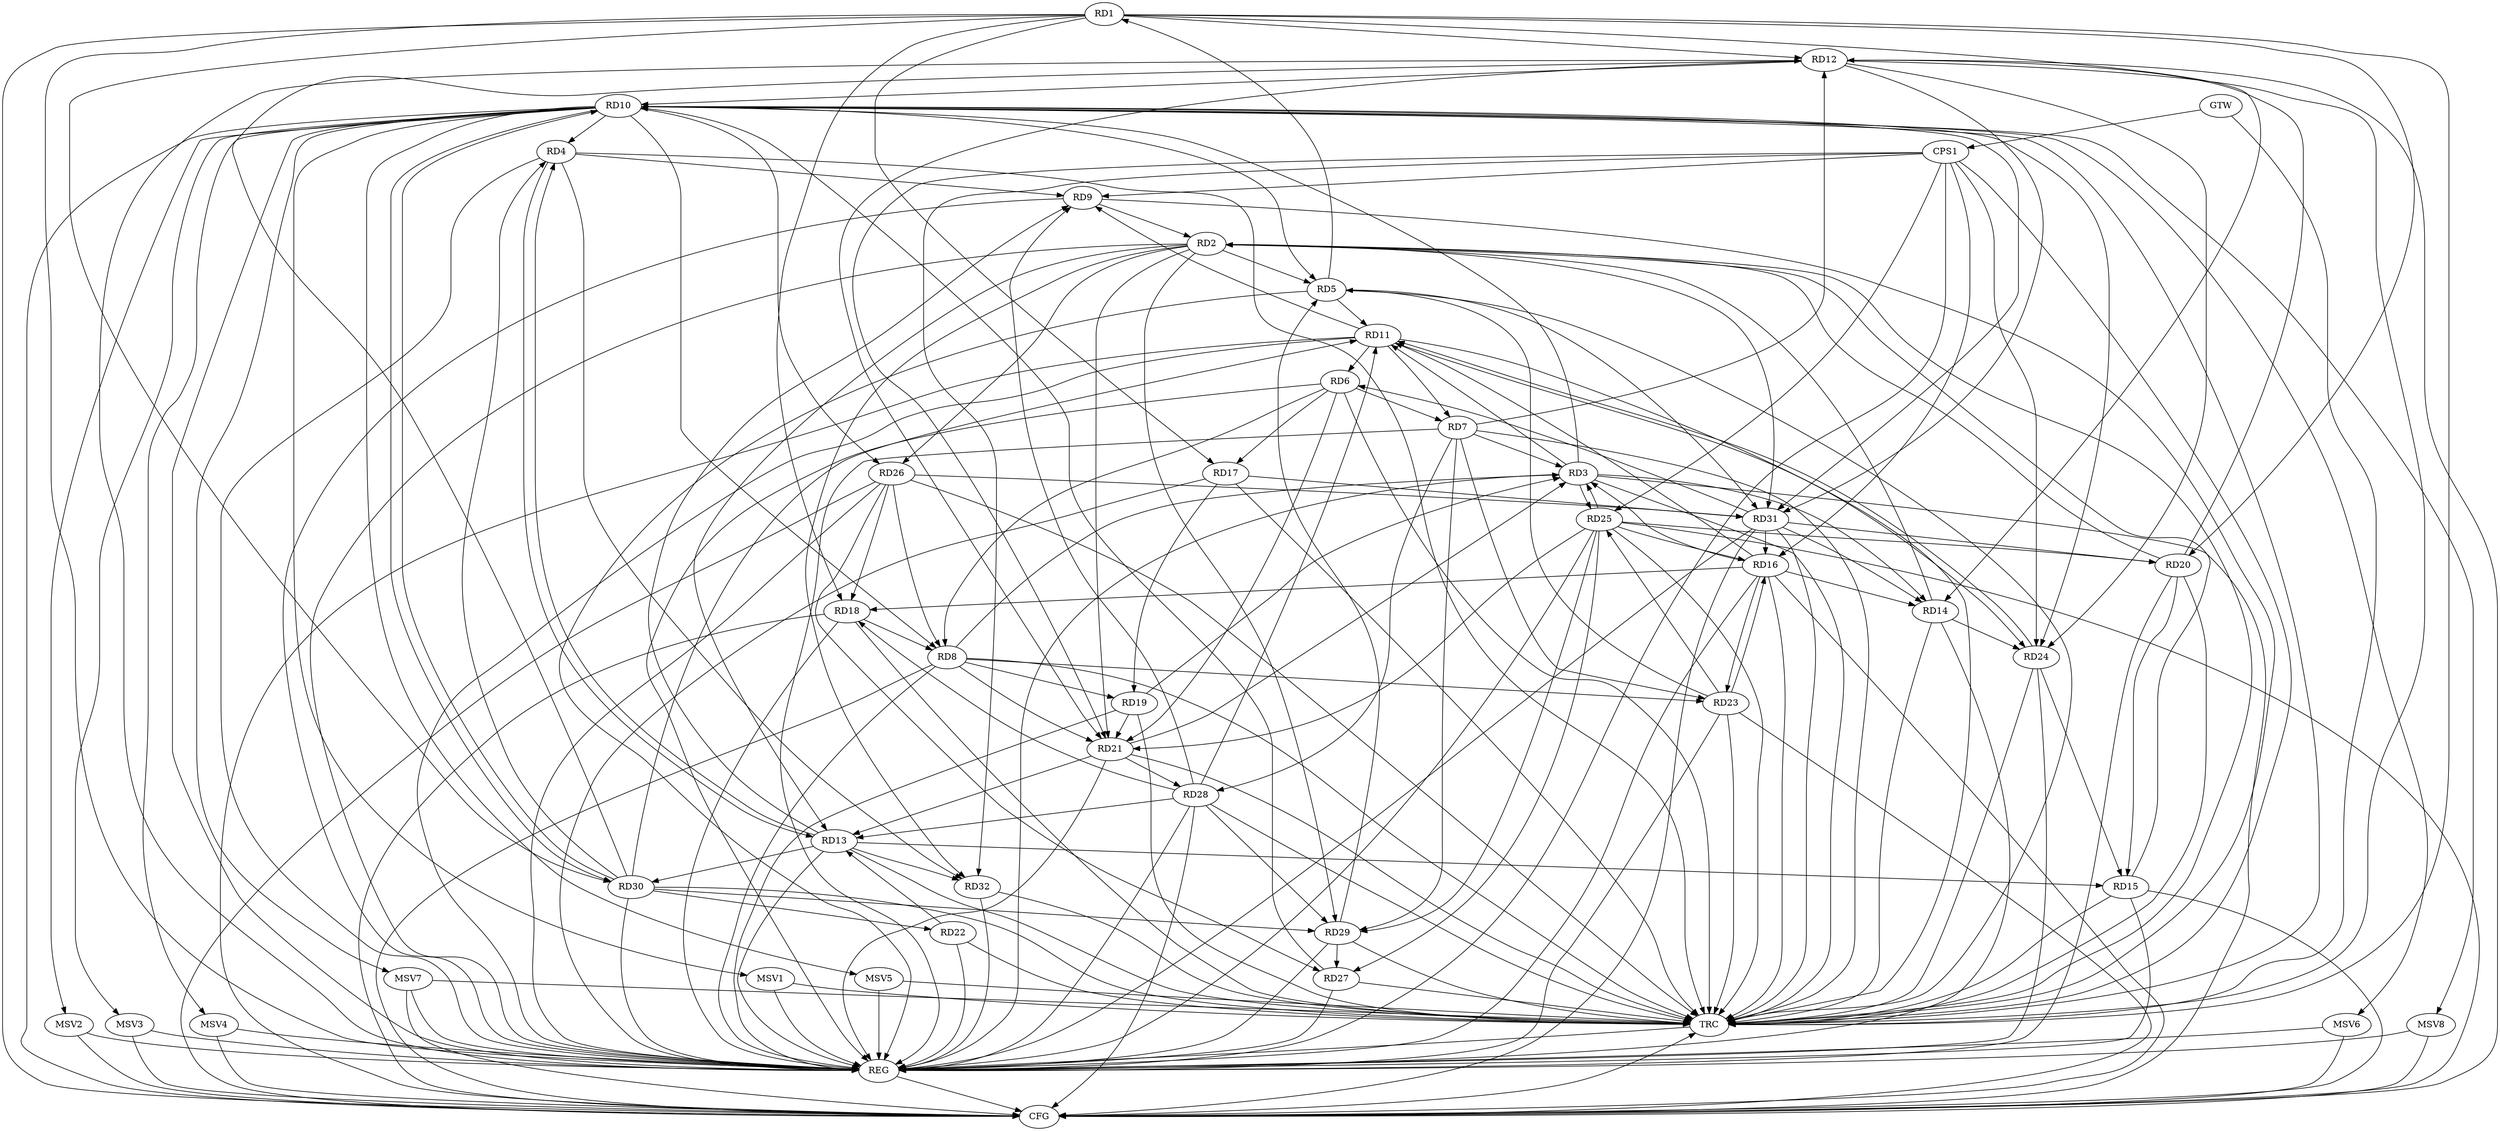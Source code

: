 strict digraph G {
  RD1 [ label="RD1" ];
  RD2 [ label="RD2" ];
  RD3 [ label="RD3" ];
  RD4 [ label="RD4" ];
  RD5 [ label="RD5" ];
  RD6 [ label="RD6" ];
  RD7 [ label="RD7" ];
  RD8 [ label="RD8" ];
  RD9 [ label="RD9" ];
  RD10 [ label="RD10" ];
  RD11 [ label="RD11" ];
  RD12 [ label="RD12" ];
  RD13 [ label="RD13" ];
  RD14 [ label="RD14" ];
  RD15 [ label="RD15" ];
  RD16 [ label="RD16" ];
  RD17 [ label="RD17" ];
  RD18 [ label="RD18" ];
  RD19 [ label="RD19" ];
  RD20 [ label="RD20" ];
  RD21 [ label="RD21" ];
  RD22 [ label="RD22" ];
  RD23 [ label="RD23" ];
  RD24 [ label="RD24" ];
  RD25 [ label="RD25" ];
  RD26 [ label="RD26" ];
  RD27 [ label="RD27" ];
  RD28 [ label="RD28" ];
  RD29 [ label="RD29" ];
  RD30 [ label="RD30" ];
  RD31 [ label="RD31" ];
  RD32 [ label="RD32" ];
  CPS1 [ label="CPS1" ];
  GTW [ label="GTW" ];
  REG [ label="REG" ];
  CFG [ label="CFG" ];
  TRC [ label="TRC" ];
  MSV1 [ label="MSV1" ];
  MSV2 [ label="MSV2" ];
  MSV3 [ label="MSV3" ];
  MSV4 [ label="MSV4" ];
  MSV5 [ label="MSV5" ];
  MSV6 [ label="MSV6" ];
  MSV7 [ label="MSV7" ];
  MSV8 [ label="MSV8" ];
  RD5 -> RD1;
  RD1 -> RD12;
  RD1 -> RD14;
  RD1 -> RD17;
  RD1 -> RD18;
  RD1 -> RD20;
  RD1 -> RD30;
  RD2 -> RD5;
  RD9 -> RD2;
  RD2 -> RD13;
  RD14 -> RD2;
  RD15 -> RD2;
  RD20 -> RD2;
  RD2 -> RD21;
  RD2 -> RD26;
  RD2 -> RD29;
  RD2 -> RD31;
  RD2 -> RD32;
  RD7 -> RD3;
  RD8 -> RD3;
  RD3 -> RD10;
  RD3 -> RD11;
  RD3 -> RD14;
  RD16 -> RD3;
  RD19 -> RD3;
  RD21 -> RD3;
  RD3 -> RD25;
  RD25 -> RD3;
  RD4 -> RD9;
  RD10 -> RD4;
  RD4 -> RD13;
  RD13 -> RD4;
  RD30 -> RD4;
  RD4 -> RD32;
  RD10 -> RD5;
  RD5 -> RD11;
  RD23 -> RD5;
  RD29 -> RD5;
  RD5 -> RD31;
  RD6 -> RD7;
  RD6 -> RD8;
  RD11 -> RD6;
  RD6 -> RD17;
  RD6 -> RD21;
  RD31 -> RD6;
  RD11 -> RD7;
  RD7 -> RD12;
  RD7 -> RD23;
  RD7 -> RD28;
  RD7 -> RD29;
  RD10 -> RD8;
  RD18 -> RD8;
  RD8 -> RD19;
  RD8 -> RD21;
  RD8 -> RD23;
  RD26 -> RD8;
  RD11 -> RD9;
  RD13 -> RD9;
  RD28 -> RD9;
  RD12 -> RD10;
  RD10 -> RD24;
  RD10 -> RD26;
  RD27 -> RD10;
  RD10 -> RD30;
  RD30 -> RD10;
  RD10 -> RD31;
  RD16 -> RD11;
  RD11 -> RD24;
  RD24 -> RD11;
  RD28 -> RD11;
  RD30 -> RD11;
  RD20 -> RD12;
  RD12 -> RD21;
  RD12 -> RD24;
  RD30 -> RD12;
  RD12 -> RD31;
  RD13 -> RD15;
  RD21 -> RD13;
  RD22 -> RD13;
  RD28 -> RD13;
  RD13 -> RD30;
  RD13 -> RD32;
  RD16 -> RD14;
  RD14 -> RD24;
  RD31 -> RD14;
  RD20 -> RD15;
  RD24 -> RD15;
  RD16 -> RD18;
  RD16 -> RD23;
  RD23 -> RD16;
  RD25 -> RD16;
  RD31 -> RD16;
  RD17 -> RD19;
  RD17 -> RD31;
  RD26 -> RD18;
  RD28 -> RD18;
  RD19 -> RD21;
  RD25 -> RD20;
  RD31 -> RD20;
  RD25 -> RD21;
  RD21 -> RD28;
  RD30 -> RD22;
  RD23 -> RD25;
  RD25 -> RD27;
  RD25 -> RD29;
  RD26 -> RD27;
  RD26 -> RD31;
  RD29 -> RD27;
  RD28 -> RD29;
  RD30 -> RD29;
  CPS1 -> RD32;
  CPS1 -> RD9;
  CPS1 -> RD25;
  CPS1 -> RD16;
  CPS1 -> RD21;
  CPS1 -> RD24;
  GTW -> CPS1;
  RD1 -> REG;
  RD2 -> REG;
  RD3 -> REG;
  RD4 -> REG;
  RD5 -> REG;
  RD6 -> REG;
  RD7 -> REG;
  RD8 -> REG;
  RD9 -> REG;
  RD10 -> REG;
  RD11 -> REG;
  RD12 -> REG;
  RD13 -> REG;
  RD14 -> REG;
  RD15 -> REG;
  RD16 -> REG;
  RD17 -> REG;
  RD18 -> REG;
  RD19 -> REG;
  RD20 -> REG;
  RD21 -> REG;
  RD22 -> REG;
  RD23 -> REG;
  RD24 -> REG;
  RD25 -> REG;
  RD26 -> REG;
  RD27 -> REG;
  RD28 -> REG;
  RD29 -> REG;
  RD30 -> REG;
  RD31 -> REG;
  RD32 -> REG;
  CPS1 -> REG;
  RD31 -> CFG;
  RD23 -> CFG;
  RD10 -> CFG;
  RD25 -> CFG;
  RD1 -> CFG;
  RD26 -> CFG;
  RD8 -> CFG;
  RD18 -> CFG;
  RD15 -> CFG;
  RD11 -> CFG;
  RD3 -> CFG;
  RD16 -> CFG;
  RD12 -> CFG;
  RD28 -> CFG;
  REG -> CFG;
  RD1 -> TRC;
  RD2 -> TRC;
  RD3 -> TRC;
  RD4 -> TRC;
  RD5 -> TRC;
  RD6 -> TRC;
  RD7 -> TRC;
  RD8 -> TRC;
  RD9 -> TRC;
  RD10 -> TRC;
  RD11 -> TRC;
  RD12 -> TRC;
  RD13 -> TRC;
  RD14 -> TRC;
  RD15 -> TRC;
  RD16 -> TRC;
  RD17 -> TRC;
  RD18 -> TRC;
  RD19 -> TRC;
  RD20 -> TRC;
  RD21 -> TRC;
  RD22 -> TRC;
  RD23 -> TRC;
  RD24 -> TRC;
  RD25 -> TRC;
  RD26 -> TRC;
  RD27 -> TRC;
  RD28 -> TRC;
  RD29 -> TRC;
  RD30 -> TRC;
  RD31 -> TRC;
  RD32 -> TRC;
  CPS1 -> TRC;
  GTW -> TRC;
  CFG -> TRC;
  TRC -> REG;
  RD10 -> MSV1;
  MSV1 -> REG;
  MSV1 -> TRC;
  RD10 -> MSV2;
  MSV2 -> REG;
  MSV2 -> CFG;
  RD10 -> MSV3;
  MSV3 -> REG;
  MSV3 -> CFG;
  RD10 -> MSV4;
  MSV4 -> REG;
  MSV4 -> CFG;
  RD10 -> MSV5;
  RD10 -> MSV6;
  MSV5 -> REG;
  MSV5 -> TRC;
  MSV6 -> REG;
  MSV6 -> CFG;
  RD10 -> MSV7;
  MSV7 -> REG;
  MSV7 -> TRC;
  MSV7 -> CFG;
  RD10 -> MSV8;
  MSV8 -> REG;
  MSV8 -> CFG;
}
